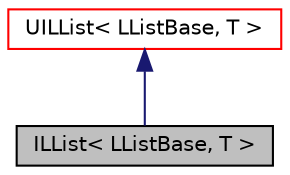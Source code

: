 digraph "ILList&lt; LListBase, T &gt;"
{
  bgcolor="transparent";
  edge [fontname="Helvetica",fontsize="10",labelfontname="Helvetica",labelfontsize="10"];
  node [fontname="Helvetica",fontsize="10",shape=record];
  Node1 [label="ILList\< LListBase, T \>",height=0.2,width=0.4,color="black", fillcolor="grey75", style="filled", fontcolor="black"];
  Node2 -> Node1 [dir="back",color="midnightblue",fontsize="10",style="solid",fontname="Helvetica"];
  Node2 [label="UILList\< LListBase, T \>",height=0.2,width=0.4,color="red",URL="$a02746.html",tooltip="Template class for intrusive linked lists. "];
}

